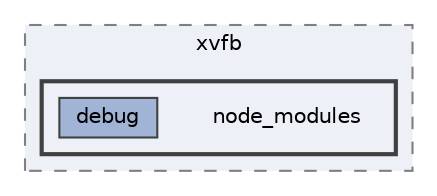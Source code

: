 digraph "C:/Users/arisc/OneDrive/Documents/GitHub/FINAL/EcoEats-Project/node_modules/@cypress/xvfb/node_modules"
{
 // LATEX_PDF_SIZE
  bgcolor="transparent";
  edge [fontname=Helvetica,fontsize=10,labelfontname=Helvetica,labelfontsize=10];
  node [fontname=Helvetica,fontsize=10,shape=box,height=0.2,width=0.4];
  compound=true
  subgraph clusterdir_4d3490cdd03e2a759a36955f411760fd {
    graph [ bgcolor="#edf0f7", pencolor="grey50", label="xvfb", fontname=Helvetica,fontsize=10 style="filled,dashed", URL="dir_4d3490cdd03e2a759a36955f411760fd.html",tooltip=""]
  subgraph clusterdir_26a6caac38ac95ddb4b2fb488572c628 {
    graph [ bgcolor="#edf0f7", pencolor="grey25", label="", fontname=Helvetica,fontsize=10 style="filled,bold", URL="dir_26a6caac38ac95ddb4b2fb488572c628.html",tooltip=""]
    dir_26a6caac38ac95ddb4b2fb488572c628 [shape=plaintext, label="node_modules"];
  dir_c57f08aa722bd805f432100042ca6198 [label="debug", fillcolor="#a2b4d6", color="grey25", style="filled", URL="dir_c57f08aa722bd805f432100042ca6198.html",tooltip=""];
  }
  }
}
